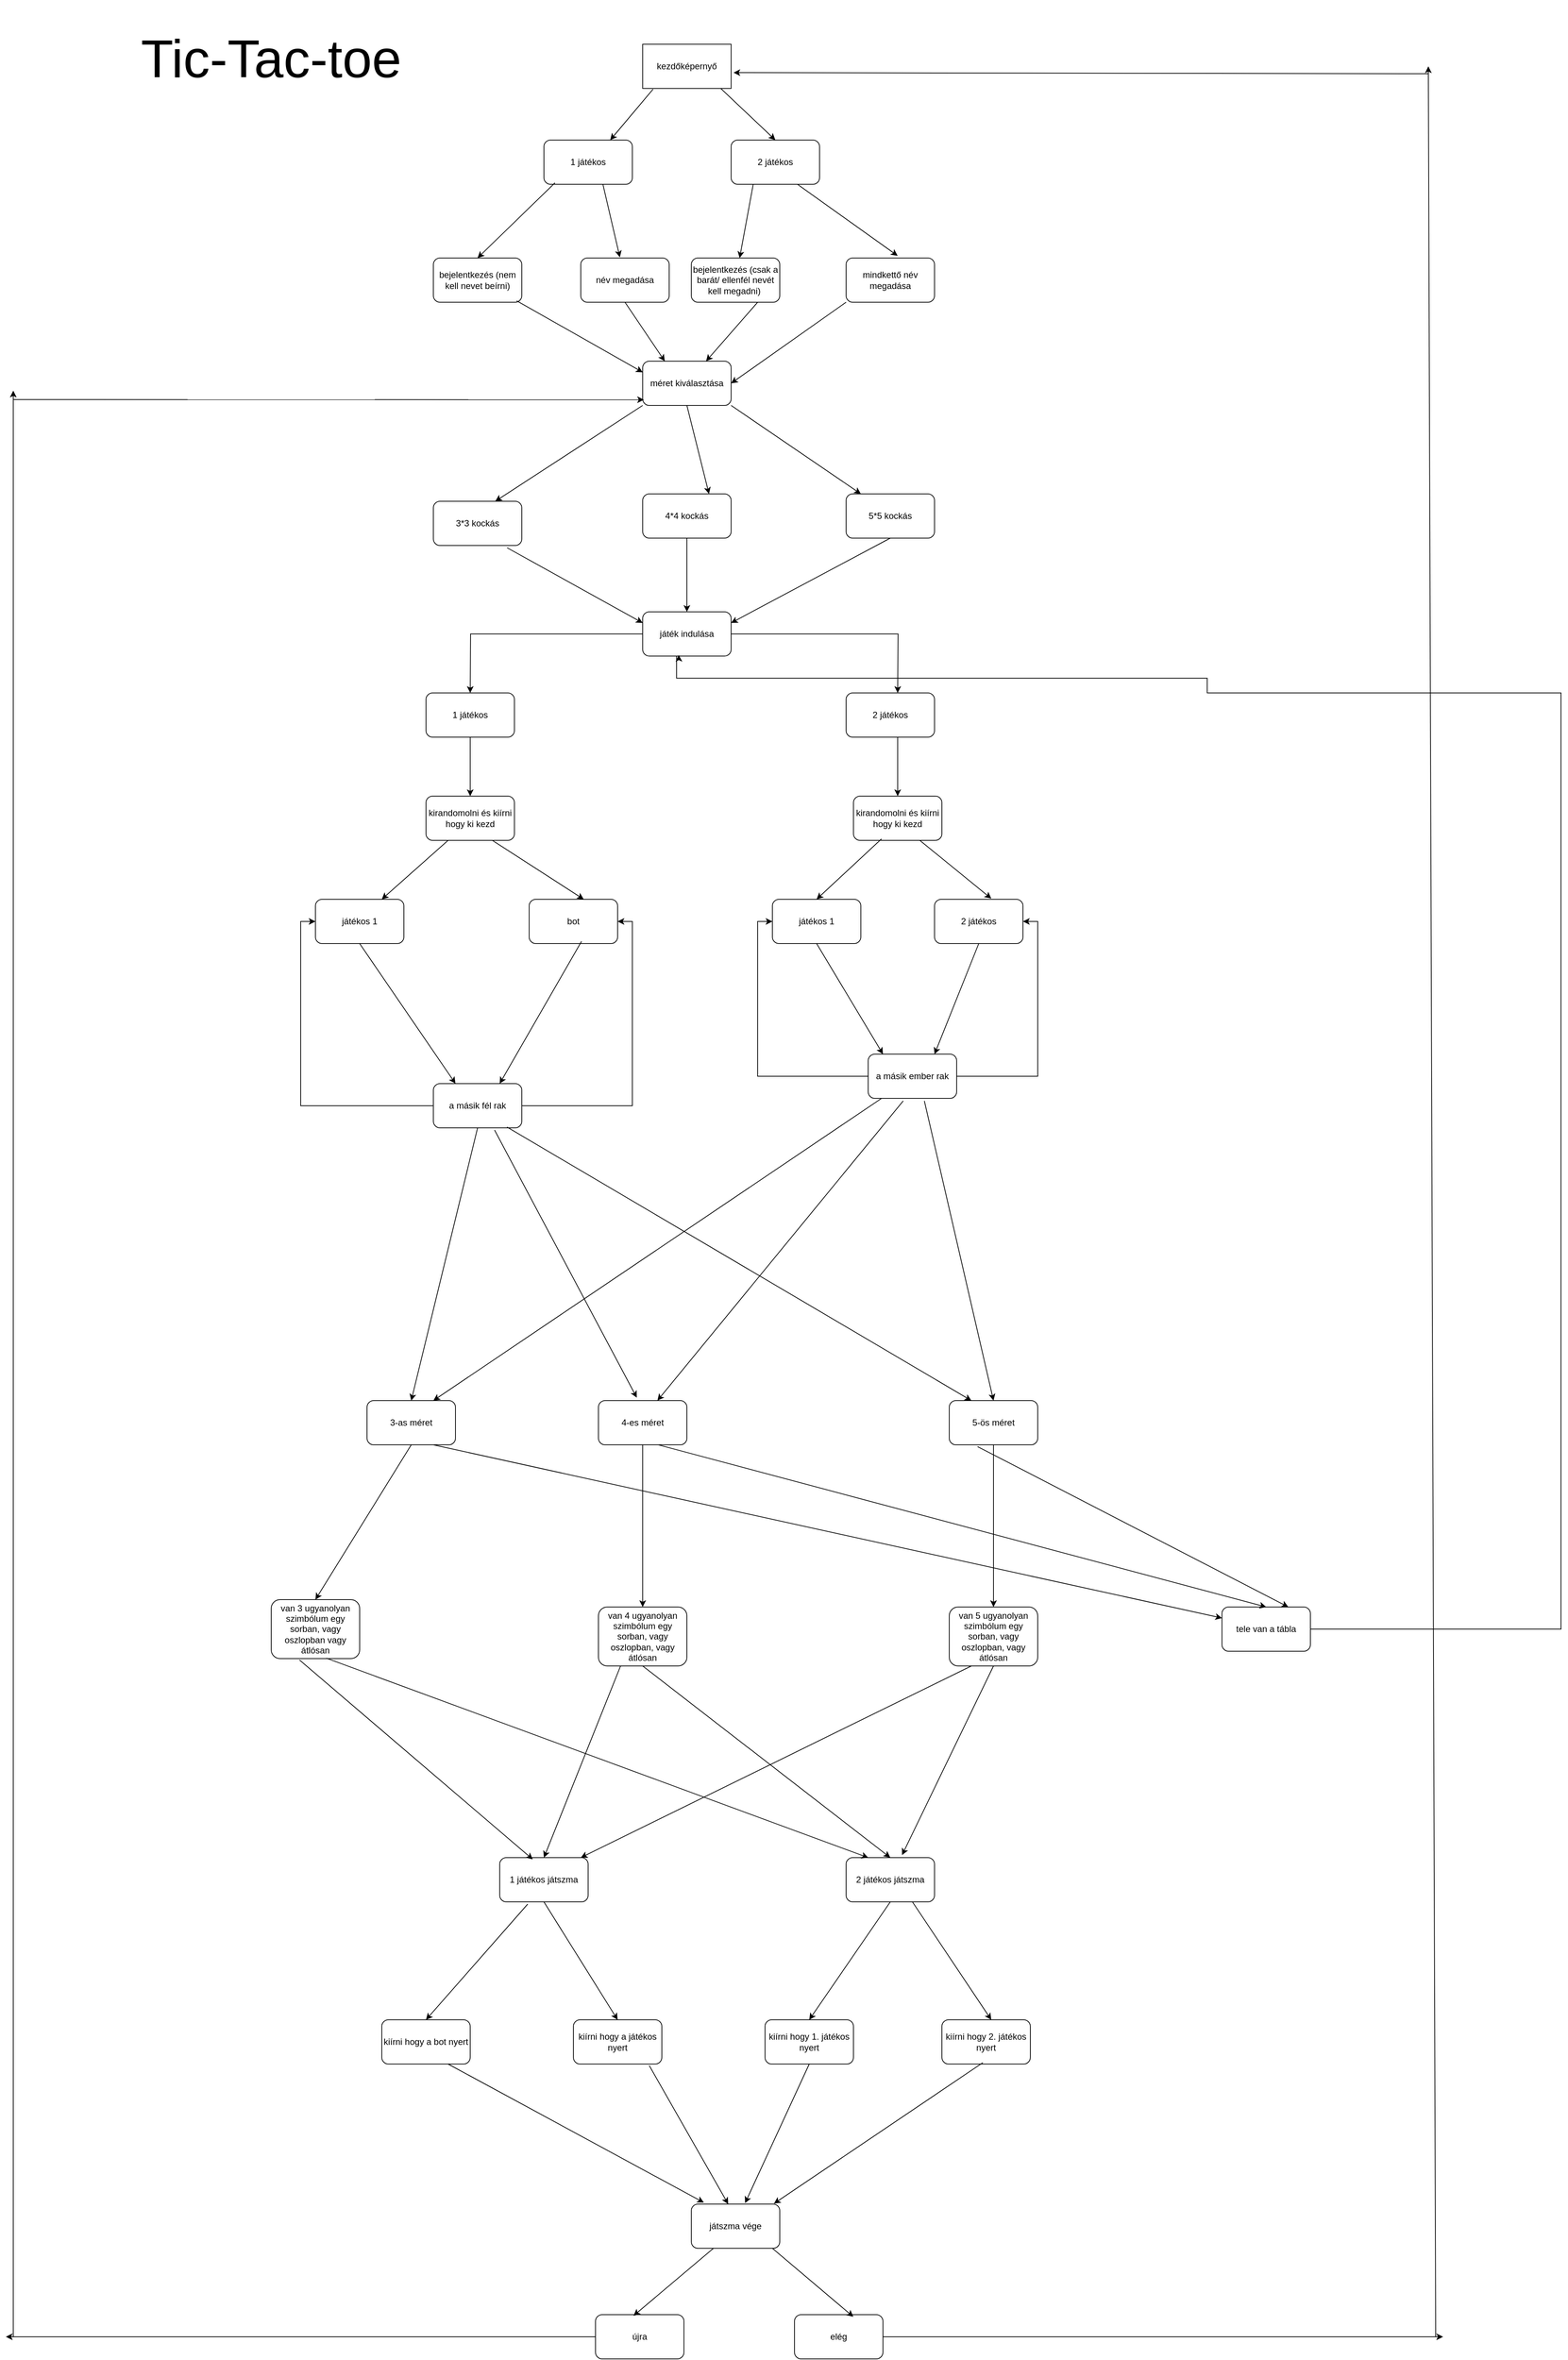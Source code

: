 <mxfile version="24.8.6">
  <diagram name="1 oldal" id="q9EltI9LQuVcuLqrENjw">
    <mxGraphModel dx="3023" dy="1181" grid="1" gridSize="10" guides="1" tooltips="1" connect="1" arrows="1" fold="1" page="1" pageScale="1" pageWidth="827" pageHeight="1169" math="0" shadow="0">
      <root>
        <mxCell id="0" />
        <mxCell id="1" parent="0" />
        <mxCell id="950wtDZRjI_2q_y0SgnF-1" value="kezdőképernyő" style="rounded=0;whiteSpace=wrap;html=1;" vertex="1" parent="1">
          <mxGeometry x="354" y="80" width="120" height="60" as="geometry" />
        </mxCell>
        <mxCell id="950wtDZRjI_2q_y0SgnF-2" value="" style="endArrow=classic;html=1;rounded=0;entryX=0.75;entryY=0;entryDx=0;entryDy=0;exitX=0.117;exitY=1.017;exitDx=0;exitDy=0;exitPerimeter=0;" edge="1" parent="1" source="950wtDZRjI_2q_y0SgnF-1" target="950wtDZRjI_2q_y0SgnF-4">
          <mxGeometry width="50" height="50" relative="1" as="geometry">
            <mxPoint x="354" y="160" as="sourcePoint" />
            <mxPoint x="310" y="210" as="targetPoint" />
          </mxGeometry>
        </mxCell>
        <mxCell id="950wtDZRjI_2q_y0SgnF-3" value="" style="endArrow=classic;html=1;rounded=0;entryX=0.5;entryY=0;entryDx=0;entryDy=0;exitX=0.883;exitY=1;exitDx=0;exitDy=0;exitPerimeter=0;" edge="1" parent="1" source="950wtDZRjI_2q_y0SgnF-1" target="950wtDZRjI_2q_y0SgnF-5">
          <mxGeometry width="50" height="50" relative="1" as="geometry">
            <mxPoint x="474" y="160" as="sourcePoint" />
            <mxPoint x="510" y="210" as="targetPoint" />
          </mxGeometry>
        </mxCell>
        <mxCell id="950wtDZRjI_2q_y0SgnF-4" value="1 játékos" style="rounded=1;whiteSpace=wrap;html=1;" vertex="1" parent="1">
          <mxGeometry x="220" y="210" width="120" height="60" as="geometry" />
        </mxCell>
        <mxCell id="950wtDZRjI_2q_y0SgnF-5" value="2 játékos" style="rounded=1;whiteSpace=wrap;html=1;" vertex="1" parent="1">
          <mxGeometry x="474" y="210" width="120" height="60" as="geometry" />
        </mxCell>
        <mxCell id="950wtDZRjI_2q_y0SgnF-6" value="" style="endArrow=classic;html=1;rounded=0;entryX=0.5;entryY=0;entryDx=0;entryDy=0;exitX=0.125;exitY=0.967;exitDx=0;exitDy=0;exitPerimeter=0;" edge="1" parent="1" source="950wtDZRjI_2q_y0SgnF-4" target="950wtDZRjI_2q_y0SgnF-10">
          <mxGeometry width="50" height="50" relative="1" as="geometry">
            <mxPoint x="230" y="270" as="sourcePoint" />
            <mxPoint x="190" y="340" as="targetPoint" />
          </mxGeometry>
        </mxCell>
        <mxCell id="950wtDZRjI_2q_y0SgnF-7" value="" style="endArrow=classic;html=1;rounded=0;entryX=0.442;entryY=-0.017;entryDx=0;entryDy=0;entryPerimeter=0;exitX=0.667;exitY=1;exitDx=0;exitDy=0;exitPerimeter=0;" edge="1" parent="1" source="950wtDZRjI_2q_y0SgnF-4" target="950wtDZRjI_2q_y0SgnF-11">
          <mxGeometry width="50" height="50" relative="1" as="geometry">
            <mxPoint x="310" y="270" as="sourcePoint" />
            <mxPoint x="330" y="330" as="targetPoint" />
          </mxGeometry>
        </mxCell>
        <mxCell id="950wtDZRjI_2q_y0SgnF-8" value="" style="endArrow=classic;html=1;rounded=0;exitX=0.25;exitY=1;exitDx=0;exitDy=0;" edge="1" parent="1" source="950wtDZRjI_2q_y0SgnF-5" target="950wtDZRjI_2q_y0SgnF-13">
          <mxGeometry width="50" height="50" relative="1" as="geometry">
            <mxPoint x="480" y="270" as="sourcePoint" />
            <mxPoint x="470" y="330" as="targetPoint" />
          </mxGeometry>
        </mxCell>
        <mxCell id="950wtDZRjI_2q_y0SgnF-9" value="" style="endArrow=classic;html=1;rounded=0;entryX=0.583;entryY=-0.05;entryDx=0;entryDy=0;entryPerimeter=0;exitX=0.75;exitY=1;exitDx=0;exitDy=0;" edge="1" parent="1" source="950wtDZRjI_2q_y0SgnF-5" target="950wtDZRjI_2q_y0SgnF-12">
          <mxGeometry width="50" height="50" relative="1" as="geometry">
            <mxPoint x="550" y="270" as="sourcePoint" />
            <mxPoint x="590" y="330" as="targetPoint" />
          </mxGeometry>
        </mxCell>
        <mxCell id="950wtDZRjI_2q_y0SgnF-10" value="bejelentkezés (nem kell nevet beírni)" style="rounded=1;whiteSpace=wrap;html=1;" vertex="1" parent="1">
          <mxGeometry x="70" y="370" width="120" height="60" as="geometry" />
        </mxCell>
        <mxCell id="950wtDZRjI_2q_y0SgnF-11" value="név megadása" style="rounded=1;whiteSpace=wrap;html=1;" vertex="1" parent="1">
          <mxGeometry x="270" y="370" width="120" height="60" as="geometry" />
        </mxCell>
        <mxCell id="950wtDZRjI_2q_y0SgnF-12" value="mindkettő név megadása" style="rounded=1;whiteSpace=wrap;html=1;" vertex="1" parent="1">
          <mxGeometry x="630" y="370" width="120" height="60" as="geometry" />
        </mxCell>
        <mxCell id="950wtDZRjI_2q_y0SgnF-13" value="bejelentkezés (csak a barát/ ellenfél nevét kell megadni)&amp;nbsp;" style="rounded=1;whiteSpace=wrap;html=1;" vertex="1" parent="1">
          <mxGeometry x="420" y="370" width="120" height="60" as="geometry" />
        </mxCell>
        <mxCell id="950wtDZRjI_2q_y0SgnF-14" value="3*3 kockás" style="rounded=1;whiteSpace=wrap;html=1;" vertex="1" parent="1">
          <mxGeometry x="70" y="700" width="120" height="60" as="geometry" />
        </mxCell>
        <mxCell id="950wtDZRjI_2q_y0SgnF-15" value="méret kiválasztása" style="rounded=1;whiteSpace=wrap;html=1;" vertex="1" parent="1">
          <mxGeometry x="354" y="510" width="120" height="60" as="geometry" />
        </mxCell>
        <mxCell id="950wtDZRjI_2q_y0SgnF-16" value="5*5 kockás" style="rounded=1;whiteSpace=wrap;html=1;" vertex="1" parent="1">
          <mxGeometry x="630" y="690" width="120" height="60" as="geometry" />
        </mxCell>
        <mxCell id="950wtDZRjI_2q_y0SgnF-17" value="4*4 kockás" style="rounded=1;whiteSpace=wrap;html=1;" vertex="1" parent="1">
          <mxGeometry x="354" y="690" width="120" height="60" as="geometry" />
        </mxCell>
        <mxCell id="950wtDZRjI_2q_y0SgnF-18" value="" style="endArrow=classic;html=1;rounded=0;entryX=0.25;entryY=0;entryDx=0;entryDy=0;exitX=0.5;exitY=1;exitDx=0;exitDy=0;" edge="1" parent="1" source="950wtDZRjI_2q_y0SgnF-11" target="950wtDZRjI_2q_y0SgnF-15">
          <mxGeometry width="50" height="50" relative="1" as="geometry">
            <mxPoint x="340" y="440" as="sourcePoint" />
            <mxPoint x="370" y="440" as="targetPoint" />
          </mxGeometry>
        </mxCell>
        <mxCell id="950wtDZRjI_2q_y0SgnF-19" value="" style="endArrow=classic;html=1;rounded=0;entryX=0;entryY=0.25;entryDx=0;entryDy=0;exitX=0.942;exitY=0.967;exitDx=0;exitDy=0;exitPerimeter=0;" edge="1" parent="1" source="950wtDZRjI_2q_y0SgnF-10" target="950wtDZRjI_2q_y0SgnF-15">
          <mxGeometry width="50" height="50" relative="1" as="geometry">
            <mxPoint x="130" y="480" as="sourcePoint" />
            <mxPoint x="130" y="500.711" as="targetPoint" />
          </mxGeometry>
        </mxCell>
        <mxCell id="950wtDZRjI_2q_y0SgnF-20" value="" style="endArrow=classic;html=1;rounded=0;exitX=0.75;exitY=1;exitDx=0;exitDy=0;entryX=0.717;entryY=0;entryDx=0;entryDy=0;entryPerimeter=0;" edge="1" parent="1" source="950wtDZRjI_2q_y0SgnF-13" target="950wtDZRjI_2q_y0SgnF-15">
          <mxGeometry width="50" height="50" relative="1" as="geometry">
            <mxPoint x="497" y="430" as="sourcePoint" />
            <mxPoint x="450" y="508" as="targetPoint" />
          </mxGeometry>
        </mxCell>
        <mxCell id="950wtDZRjI_2q_y0SgnF-21" value="" style="endArrow=classic;html=1;rounded=0;entryX=1;entryY=0.5;entryDx=0;entryDy=0;exitX=0;exitY=1;exitDx=0;exitDy=0;" edge="1" parent="1" source="950wtDZRjI_2q_y0SgnF-12" target="950wtDZRjI_2q_y0SgnF-15">
          <mxGeometry width="50" height="50" relative="1" as="geometry">
            <mxPoint x="500" y="560" as="sourcePoint" />
            <mxPoint x="550" y="510" as="targetPoint" />
          </mxGeometry>
        </mxCell>
        <mxCell id="950wtDZRjI_2q_y0SgnF-22" value="" style="endArrow=classic;html=1;rounded=0;entryX=0.7;entryY=0;entryDx=0;entryDy=0;exitX=0;exitY=1;exitDx=0;exitDy=0;entryPerimeter=0;" edge="1" parent="1" source="950wtDZRjI_2q_y0SgnF-15" target="950wtDZRjI_2q_y0SgnF-14">
          <mxGeometry width="50" height="50" relative="1" as="geometry">
            <mxPoint x="290" y="620" as="sourcePoint" />
            <mxPoint x="340" y="570" as="targetPoint" />
          </mxGeometry>
        </mxCell>
        <mxCell id="950wtDZRjI_2q_y0SgnF-23" value="" style="endArrow=classic;html=1;rounded=0;entryX=0.75;entryY=0;entryDx=0;entryDy=0;exitX=0.5;exitY=1;exitDx=0;exitDy=0;" edge="1" parent="1" source="950wtDZRjI_2q_y0SgnF-15" target="950wtDZRjI_2q_y0SgnF-17">
          <mxGeometry width="50" height="50" relative="1" as="geometry">
            <mxPoint x="390" y="730" as="sourcePoint" />
            <mxPoint x="440" y="680" as="targetPoint" />
          </mxGeometry>
        </mxCell>
        <mxCell id="950wtDZRjI_2q_y0SgnF-24" value="" style="endArrow=classic;html=1;rounded=0;entryX=0.167;entryY=0;entryDx=0;entryDy=0;entryPerimeter=0;exitX=1;exitY=1;exitDx=0;exitDy=0;" edge="1" parent="1" source="950wtDZRjI_2q_y0SgnF-15" target="950wtDZRjI_2q_y0SgnF-16">
          <mxGeometry width="50" height="50" relative="1" as="geometry">
            <mxPoint x="560" y="600" as="sourcePoint" />
            <mxPoint x="610" y="550" as="targetPoint" />
          </mxGeometry>
        </mxCell>
        <mxCell id="950wtDZRjI_2q_y0SgnF-31" style="edgeStyle=orthogonalEdgeStyle;rounded=0;orthogonalLoop=1;jettySize=auto;html=1;" edge="1" parent="1" source="950wtDZRjI_2q_y0SgnF-26">
          <mxGeometry relative="1" as="geometry">
            <mxPoint x="120" y="960" as="targetPoint" />
          </mxGeometry>
        </mxCell>
        <mxCell id="950wtDZRjI_2q_y0SgnF-32" style="edgeStyle=orthogonalEdgeStyle;rounded=0;orthogonalLoop=1;jettySize=auto;html=1;" edge="1" parent="1" source="950wtDZRjI_2q_y0SgnF-26">
          <mxGeometry relative="1" as="geometry">
            <mxPoint x="700" y="960" as="targetPoint" />
          </mxGeometry>
        </mxCell>
        <mxCell id="950wtDZRjI_2q_y0SgnF-26" value="játék indulása" style="rounded=1;whiteSpace=wrap;html=1;" vertex="1" parent="1">
          <mxGeometry x="354" y="850" width="120" height="60" as="geometry" />
        </mxCell>
        <mxCell id="950wtDZRjI_2q_y0SgnF-27" value="" style="endArrow=classic;html=1;rounded=0;exitX=0.833;exitY=1.05;exitDx=0;exitDy=0;exitPerimeter=0;entryX=0;entryY=0.25;entryDx=0;entryDy=0;" edge="1" parent="1" source="950wtDZRjI_2q_y0SgnF-14" target="950wtDZRjI_2q_y0SgnF-26">
          <mxGeometry width="50" height="50" relative="1" as="geometry">
            <mxPoint x="130" y="810" as="sourcePoint" />
            <mxPoint x="340" y="860" as="targetPoint" />
          </mxGeometry>
        </mxCell>
        <mxCell id="950wtDZRjI_2q_y0SgnF-28" value="" style="endArrow=classic;html=1;rounded=0;exitX=0.5;exitY=1;exitDx=0;exitDy=0;" edge="1" parent="1" source="950wtDZRjI_2q_y0SgnF-17" target="950wtDZRjI_2q_y0SgnF-26">
          <mxGeometry width="50" height="50" relative="1" as="geometry">
            <mxPoint x="410" y="800" as="sourcePoint" />
            <mxPoint x="460" y="750" as="targetPoint" />
          </mxGeometry>
        </mxCell>
        <mxCell id="950wtDZRjI_2q_y0SgnF-30" value="" style="endArrow=classic;html=1;rounded=0;entryX=1;entryY=0.25;entryDx=0;entryDy=0;exitX=0.5;exitY=1;exitDx=0;exitDy=0;" edge="1" parent="1" source="950wtDZRjI_2q_y0SgnF-16" target="950wtDZRjI_2q_y0SgnF-26">
          <mxGeometry width="50" height="50" relative="1" as="geometry">
            <mxPoint x="650" y="800" as="sourcePoint" />
            <mxPoint x="700" y="750" as="targetPoint" />
          </mxGeometry>
        </mxCell>
        <mxCell id="950wtDZRjI_2q_y0SgnF-33" value="1 játékos" style="rounded=1;whiteSpace=wrap;html=1;" vertex="1" parent="1">
          <mxGeometry x="60" y="960" width="120" height="60" as="geometry" />
        </mxCell>
        <mxCell id="950wtDZRjI_2q_y0SgnF-34" value="2 játékos" style="rounded=1;whiteSpace=wrap;html=1;" vertex="1" parent="1">
          <mxGeometry x="630" y="960" width="120" height="60" as="geometry" />
        </mxCell>
        <mxCell id="950wtDZRjI_2q_y0SgnF-35" value="" style="endArrow=classic;html=1;rounded=0;exitX=0.5;exitY=1;exitDx=0;exitDy=0;" edge="1" parent="1" source="950wtDZRjI_2q_y0SgnF-33">
          <mxGeometry width="50" height="50" relative="1" as="geometry">
            <mxPoint x="90" y="1090" as="sourcePoint" />
            <mxPoint x="120" y="1100" as="targetPoint" />
          </mxGeometry>
        </mxCell>
        <mxCell id="950wtDZRjI_2q_y0SgnF-36" value="" style="endArrow=classic;html=1;rounded=0;" edge="1" parent="1">
          <mxGeometry width="50" height="50" relative="1" as="geometry">
            <mxPoint x="700" y="1020" as="sourcePoint" />
            <mxPoint x="700" y="1100" as="targetPoint" />
          </mxGeometry>
        </mxCell>
        <mxCell id="950wtDZRjI_2q_y0SgnF-37" value="kirandomolni és kiírni hogy ki kezd" style="rounded=1;whiteSpace=wrap;html=1;" vertex="1" parent="1">
          <mxGeometry x="60" y="1100" width="120" height="60" as="geometry" />
        </mxCell>
        <mxCell id="950wtDZRjI_2q_y0SgnF-38" value="kirandomolni és kiírni hogy ki kezd" style="rounded=1;whiteSpace=wrap;html=1;" vertex="1" parent="1">
          <mxGeometry x="640" y="1100" width="120" height="60" as="geometry" />
        </mxCell>
        <mxCell id="950wtDZRjI_2q_y0SgnF-39" value="játékos 1" style="rounded=1;whiteSpace=wrap;html=1;" vertex="1" parent="1">
          <mxGeometry x="-90" y="1240" width="120" height="60" as="geometry" />
        </mxCell>
        <mxCell id="950wtDZRjI_2q_y0SgnF-40" value="bot" style="rounded=1;whiteSpace=wrap;html=1;" vertex="1" parent="1">
          <mxGeometry x="200" y="1240" width="120" height="60" as="geometry" />
        </mxCell>
        <mxCell id="950wtDZRjI_2q_y0SgnF-41" value="2 játékos" style="rounded=1;whiteSpace=wrap;html=1;" vertex="1" parent="1">
          <mxGeometry x="750" y="1240" width="120" height="60" as="geometry" />
        </mxCell>
        <mxCell id="950wtDZRjI_2q_y0SgnF-42" value="játékos 1" style="rounded=1;whiteSpace=wrap;html=1;" vertex="1" parent="1">
          <mxGeometry x="530" y="1240" width="120" height="60" as="geometry" />
        </mxCell>
        <mxCell id="950wtDZRjI_2q_y0SgnF-43" value="" style="endArrow=classic;html=1;rounded=0;entryX=0.75;entryY=0;entryDx=0;entryDy=0;exitX=0.25;exitY=1;exitDx=0;exitDy=0;" edge="1" parent="1" source="950wtDZRjI_2q_y0SgnF-37" target="950wtDZRjI_2q_y0SgnF-39">
          <mxGeometry width="50" height="50" relative="1" as="geometry">
            <mxPoint x="10" y="1220" as="sourcePoint" />
            <mxPoint x="60" y="1170" as="targetPoint" />
          </mxGeometry>
        </mxCell>
        <mxCell id="950wtDZRjI_2q_y0SgnF-44" value="" style="endArrow=classic;html=1;rounded=0;entryX=0.617;entryY=0;entryDx=0;entryDy=0;entryPerimeter=0;exitX=0.75;exitY=1;exitDx=0;exitDy=0;" edge="1" parent="1" source="950wtDZRjI_2q_y0SgnF-37" target="950wtDZRjI_2q_y0SgnF-40">
          <mxGeometry width="50" height="50" relative="1" as="geometry">
            <mxPoint x="160" y="1220" as="sourcePoint" />
            <mxPoint x="210" y="1170" as="targetPoint" />
          </mxGeometry>
        </mxCell>
        <mxCell id="950wtDZRjI_2q_y0SgnF-45" value="" style="endArrow=classic;html=1;rounded=0;entryX=0.5;entryY=0;entryDx=0;entryDy=0;exitX=0.317;exitY=0.967;exitDx=0;exitDy=0;exitPerimeter=0;" edge="1" parent="1" source="950wtDZRjI_2q_y0SgnF-38" target="950wtDZRjI_2q_y0SgnF-42">
          <mxGeometry width="50" height="50" relative="1" as="geometry">
            <mxPoint x="790" y="1180" as="sourcePoint" />
            <mxPoint x="650" y="1170" as="targetPoint" />
          </mxGeometry>
        </mxCell>
        <mxCell id="950wtDZRjI_2q_y0SgnF-46" value="" style="endArrow=classic;html=1;rounded=0;entryX=0.642;entryY=-0.017;entryDx=0;entryDy=0;entryPerimeter=0;exitX=0.75;exitY=1;exitDx=0;exitDy=0;" edge="1" parent="1" source="950wtDZRjI_2q_y0SgnF-38" target="950wtDZRjI_2q_y0SgnF-41">
          <mxGeometry width="50" height="50" relative="1" as="geometry">
            <mxPoint x="760" y="1230" as="sourcePoint" />
            <mxPoint x="810" y="1180" as="targetPoint" />
          </mxGeometry>
        </mxCell>
        <mxCell id="950wtDZRjI_2q_y0SgnF-47" value="" style="endArrow=classic;html=1;rounded=0;exitX=0.5;exitY=1;exitDx=0;exitDy=0;entryX=0.25;entryY=0;entryDx=0;entryDy=0;" edge="1" parent="1" source="950wtDZRjI_2q_y0SgnF-39" target="950wtDZRjI_2q_y0SgnF-52">
          <mxGeometry width="50" height="50" relative="1" as="geometry">
            <mxPoint x="-20" y="1390" as="sourcePoint" />
            <mxPoint x="90" y="1440" as="targetPoint" />
          </mxGeometry>
        </mxCell>
        <mxCell id="950wtDZRjI_2q_y0SgnF-48" value="" style="endArrow=classic;html=1;rounded=0;exitX=0.592;exitY=0.95;exitDx=0;exitDy=0;exitPerimeter=0;entryX=0.75;entryY=0;entryDx=0;entryDy=0;" edge="1" parent="1" source="950wtDZRjI_2q_y0SgnF-40" target="950wtDZRjI_2q_y0SgnF-52">
          <mxGeometry width="50" height="50" relative="1" as="geometry">
            <mxPoint x="250" y="1400" as="sourcePoint" />
            <mxPoint x="180" y="1440" as="targetPoint" />
          </mxGeometry>
        </mxCell>
        <mxCell id="950wtDZRjI_2q_y0SgnF-49" value="" style="endArrow=classic;html=1;rounded=0;exitX=0.5;exitY=1;exitDx=0;exitDy=0;" edge="1" parent="1" source="950wtDZRjI_2q_y0SgnF-42">
          <mxGeometry width="50" height="50" relative="1" as="geometry">
            <mxPoint x="580" y="1410" as="sourcePoint" />
            <mxPoint x="680" y="1450" as="targetPoint" />
          </mxGeometry>
        </mxCell>
        <mxCell id="950wtDZRjI_2q_y0SgnF-50" value="" style="endArrow=classic;html=1;rounded=0;exitX=0.5;exitY=1;exitDx=0;exitDy=0;" edge="1" parent="1" source="950wtDZRjI_2q_y0SgnF-41">
          <mxGeometry width="50" height="50" relative="1" as="geometry">
            <mxPoint x="810" y="1400" as="sourcePoint" />
            <mxPoint x="750" y="1450" as="targetPoint" />
          </mxGeometry>
        </mxCell>
        <mxCell id="950wtDZRjI_2q_y0SgnF-58" style="edgeStyle=orthogonalEdgeStyle;rounded=0;orthogonalLoop=1;jettySize=auto;html=1;entryX=0;entryY=0.5;entryDx=0;entryDy=0;" edge="1" parent="1" source="950wtDZRjI_2q_y0SgnF-52" target="950wtDZRjI_2q_y0SgnF-39">
          <mxGeometry relative="1" as="geometry" />
        </mxCell>
        <mxCell id="950wtDZRjI_2q_y0SgnF-59" style="edgeStyle=orthogonalEdgeStyle;rounded=0;orthogonalLoop=1;jettySize=auto;html=1;entryX=1;entryY=0.5;entryDx=0;entryDy=0;" edge="1" parent="1" source="950wtDZRjI_2q_y0SgnF-52" target="950wtDZRjI_2q_y0SgnF-40">
          <mxGeometry relative="1" as="geometry" />
        </mxCell>
        <mxCell id="950wtDZRjI_2q_y0SgnF-52" value="a másik fél rak" style="rounded=1;whiteSpace=wrap;html=1;" vertex="1" parent="1">
          <mxGeometry x="70" y="1490" width="120" height="60" as="geometry" />
        </mxCell>
        <mxCell id="950wtDZRjI_2q_y0SgnF-54" style="edgeStyle=orthogonalEdgeStyle;rounded=0;orthogonalLoop=1;jettySize=auto;html=1;entryX=0;entryY=0.5;entryDx=0;entryDy=0;" edge="1" parent="1" source="950wtDZRjI_2q_y0SgnF-53" target="950wtDZRjI_2q_y0SgnF-42">
          <mxGeometry relative="1" as="geometry" />
        </mxCell>
        <mxCell id="950wtDZRjI_2q_y0SgnF-56" style="edgeStyle=orthogonalEdgeStyle;rounded=0;orthogonalLoop=1;jettySize=auto;html=1;exitX=1;exitY=0.5;exitDx=0;exitDy=0;entryX=1;entryY=0.5;entryDx=0;entryDy=0;" edge="1" parent="1" source="950wtDZRjI_2q_y0SgnF-53" target="950wtDZRjI_2q_y0SgnF-41">
          <mxGeometry relative="1" as="geometry" />
        </mxCell>
        <mxCell id="950wtDZRjI_2q_y0SgnF-53" value="a másik ember rak" style="rounded=1;whiteSpace=wrap;html=1;" vertex="1" parent="1">
          <mxGeometry x="660" y="1450" width="120" height="60" as="geometry" />
        </mxCell>
        <mxCell id="950wtDZRjI_2q_y0SgnF-118" style="edgeStyle=orthogonalEdgeStyle;rounded=0;orthogonalLoop=1;jettySize=auto;html=1;entryX=0.408;entryY=0.975;entryDx=0;entryDy=0;entryPerimeter=0;" edge="1" parent="1" source="950wtDZRjI_2q_y0SgnF-60" target="950wtDZRjI_2q_y0SgnF-26">
          <mxGeometry relative="1" as="geometry">
            <mxPoint x="400" y="910" as="targetPoint" />
            <Array as="points">
              <mxPoint x="1600" y="2230" />
              <mxPoint x="1600" y="960" />
              <mxPoint x="1120" y="960" />
              <mxPoint x="1120" y="940" />
              <mxPoint x="400" y="940" />
              <mxPoint x="400" y="910" />
              <mxPoint x="403" y="910" />
            </Array>
          </mxGeometry>
        </mxCell>
        <mxCell id="950wtDZRjI_2q_y0SgnF-60" value="tele van a tábla" style="rounded=1;whiteSpace=wrap;html=1;" vertex="1" parent="1">
          <mxGeometry x="1140" y="2200" width="120" height="60" as="geometry" />
        </mxCell>
        <mxCell id="950wtDZRjI_2q_y0SgnF-61" value="3-as méret" style="rounded=1;whiteSpace=wrap;html=1;" vertex="1" parent="1">
          <mxGeometry x="-20" y="1920" width="120" height="60" as="geometry" />
        </mxCell>
        <mxCell id="950wtDZRjI_2q_y0SgnF-62" value="4-es méret" style="rounded=1;whiteSpace=wrap;html=1;" vertex="1" parent="1">
          <mxGeometry x="294" y="1920" width="120" height="60" as="geometry" />
        </mxCell>
        <mxCell id="950wtDZRjI_2q_y0SgnF-63" value="5-ös méret" style="rounded=1;whiteSpace=wrap;html=1;" vertex="1" parent="1">
          <mxGeometry x="770" y="1920" width="120" height="60" as="geometry" />
        </mxCell>
        <mxCell id="950wtDZRjI_2q_y0SgnF-64" value="&lt;font style=&quot;font-size: 72px;&quot;&gt;Tic-Tac-toe&lt;/font&gt;" style="text;html=1;align=center;verticalAlign=middle;whiteSpace=wrap;rounded=0;" vertex="1" parent="1">
          <mxGeometry x="-370" y="20" width="440" height="160" as="geometry" />
        </mxCell>
        <mxCell id="950wtDZRjI_2q_y0SgnF-72" value="" style="endArrow=classic;html=1;rounded=0;entryX=0.5;entryY=0;entryDx=0;entryDy=0;exitX=0.678;exitY=1.001;exitDx=0;exitDy=0;exitPerimeter=0;" edge="1" parent="1" source="950wtDZRjI_2q_y0SgnF-62" target="950wtDZRjI_2q_y0SgnF-60">
          <mxGeometry width="50" height="50" relative="1" as="geometry">
            <mxPoint x="-150" y="1940" as="sourcePoint" />
            <mxPoint x="90" y="1600" as="targetPoint" />
          </mxGeometry>
        </mxCell>
        <mxCell id="950wtDZRjI_2q_y0SgnF-73" value="" style="endArrow=classic;html=1;rounded=0;entryX=0.5;entryY=0;entryDx=0;entryDy=0;exitX=0.5;exitY=1;exitDx=0;exitDy=0;" edge="1" parent="1" source="950wtDZRjI_2q_y0SgnF-52" target="950wtDZRjI_2q_y0SgnF-61">
          <mxGeometry width="50" height="50" relative="1" as="geometry">
            <mxPoint x="140" y="1840" as="sourcePoint" />
            <mxPoint x="190" y="1790" as="targetPoint" />
          </mxGeometry>
        </mxCell>
        <mxCell id="950wtDZRjI_2q_y0SgnF-74" value="" style="endArrow=classic;html=1;rounded=0;entryX=0.667;entryY=0;entryDx=0;entryDy=0;entryPerimeter=0;exitX=0.396;exitY=1.058;exitDx=0;exitDy=0;exitPerimeter=0;" edge="1" parent="1" source="950wtDZRjI_2q_y0SgnF-53" target="950wtDZRjI_2q_y0SgnF-62">
          <mxGeometry width="50" height="50" relative="1" as="geometry">
            <mxPoint x="710" y="1660" as="sourcePoint" />
            <mxPoint x="760" y="1610" as="targetPoint" />
          </mxGeometry>
        </mxCell>
        <mxCell id="950wtDZRjI_2q_y0SgnF-75" value="" style="endArrow=classic;html=1;rounded=0;entryX=0.5;entryY=0;entryDx=0;entryDy=0;exitX=0.635;exitY=1.058;exitDx=0;exitDy=0;exitPerimeter=0;" edge="1" parent="1" source="950wtDZRjI_2q_y0SgnF-53" target="950wtDZRjI_2q_y0SgnF-63">
          <mxGeometry width="50" height="50" relative="1" as="geometry">
            <mxPoint x="820" y="1680" as="sourcePoint" />
            <mxPoint x="870" y="1630" as="targetPoint" />
          </mxGeometry>
        </mxCell>
        <mxCell id="950wtDZRjI_2q_y0SgnF-79" value="" style="endArrow=classic;html=1;rounded=0;entryX=0.25;entryY=0;entryDx=0;entryDy=0;exitX=0.833;exitY=0.983;exitDx=0;exitDy=0;exitPerimeter=0;" edge="1" parent="1" source="950wtDZRjI_2q_y0SgnF-52" target="950wtDZRjI_2q_y0SgnF-63">
          <mxGeometry width="50" height="50" relative="1" as="geometry">
            <mxPoint x="190" y="1670" as="sourcePoint" />
            <mxPoint x="240" y="1620" as="targetPoint" />
          </mxGeometry>
        </mxCell>
        <mxCell id="950wtDZRjI_2q_y0SgnF-80" value="" style="endArrow=classic;html=1;rounded=0;exitX=0.692;exitY=1.05;exitDx=0;exitDy=0;exitPerimeter=0;" edge="1" parent="1" source="950wtDZRjI_2q_y0SgnF-52">
          <mxGeometry width="50" height="50" relative="1" as="geometry">
            <mxPoint x="200" y="1590" as="sourcePoint" />
            <mxPoint x="346" y="1916" as="targetPoint" />
          </mxGeometry>
        </mxCell>
        <mxCell id="950wtDZRjI_2q_y0SgnF-83" value="" style="endArrow=classic;html=1;rounded=0;entryX=0.75;entryY=0;entryDx=0;entryDy=0;exitX=0.148;exitY=1.004;exitDx=0;exitDy=0;exitPerimeter=0;" edge="1" parent="1" source="950wtDZRjI_2q_y0SgnF-53" target="950wtDZRjI_2q_y0SgnF-61">
          <mxGeometry width="50" height="50" relative="1" as="geometry">
            <mxPoint x="480" y="1590" as="sourcePoint" />
            <mxPoint x="530" y="1540" as="targetPoint" />
          </mxGeometry>
        </mxCell>
        <mxCell id="950wtDZRjI_2q_y0SgnF-85" value="" style="endArrow=classic;html=1;rounded=0;entryX=0;entryY=0.25;entryDx=0;entryDy=0;exitX=0.75;exitY=1;exitDx=0;exitDy=0;" edge="1" parent="1" source="950wtDZRjI_2q_y0SgnF-61" target="950wtDZRjI_2q_y0SgnF-60">
          <mxGeometry width="50" height="50" relative="1" as="geometry">
            <mxPoint x="160" y="2100" as="sourcePoint" />
            <mxPoint x="210" y="2050" as="targetPoint" />
          </mxGeometry>
        </mxCell>
        <mxCell id="950wtDZRjI_2q_y0SgnF-86" value="" style="endArrow=classic;html=1;rounded=0;entryX=0.75;entryY=0;entryDx=0;entryDy=0;exitX=0.32;exitY=1.04;exitDx=0;exitDy=0;exitPerimeter=0;" edge="1" parent="1" source="950wtDZRjI_2q_y0SgnF-63" target="950wtDZRjI_2q_y0SgnF-60">
          <mxGeometry width="50" height="50" relative="1" as="geometry">
            <mxPoint x="670" y="2150" as="sourcePoint" />
            <mxPoint x="720" y="2100" as="targetPoint" />
          </mxGeometry>
        </mxCell>
        <mxCell id="950wtDZRjI_2q_y0SgnF-87" value="van 3 ugyanolyan szimbólum egy sorban, vagy oszlopban vagy átlósan" style="rounded=1;whiteSpace=wrap;html=1;" vertex="1" parent="1">
          <mxGeometry x="-150" y="2190" width="120" height="80" as="geometry" />
        </mxCell>
        <mxCell id="950wtDZRjI_2q_y0SgnF-88" value="van 4 ugyanolyan szimbólum egy sorban, vagy oszlopban, vagy átlósan" style="rounded=1;whiteSpace=wrap;html=1;" vertex="1" parent="1">
          <mxGeometry x="294" y="2200" width="120" height="80" as="geometry" />
        </mxCell>
        <mxCell id="950wtDZRjI_2q_y0SgnF-89" value="van 5 ugyanolyan szimbólum egy sorban, vagy oszlopban, vagy átlósan" style="rounded=1;whiteSpace=wrap;html=1;" vertex="1" parent="1">
          <mxGeometry x="770" y="2200" width="120" height="80" as="geometry" />
        </mxCell>
        <mxCell id="950wtDZRjI_2q_y0SgnF-90" value="" style="endArrow=classic;html=1;rounded=0;entryX=0.5;entryY=0;entryDx=0;entryDy=0;exitX=0.5;exitY=1;exitDx=0;exitDy=0;" edge="1" parent="1" source="950wtDZRjI_2q_y0SgnF-61" target="950wtDZRjI_2q_y0SgnF-87">
          <mxGeometry width="50" height="50" relative="1" as="geometry">
            <mxPoint y="2050" as="sourcePoint" />
            <mxPoint x="50" y="2000" as="targetPoint" />
          </mxGeometry>
        </mxCell>
        <mxCell id="950wtDZRjI_2q_y0SgnF-91" value="" style="endArrow=classic;html=1;rounded=0;entryX=0.5;entryY=0;entryDx=0;entryDy=0;exitX=0.5;exitY=1;exitDx=0;exitDy=0;" edge="1" parent="1" source="950wtDZRjI_2q_y0SgnF-62" target="950wtDZRjI_2q_y0SgnF-88">
          <mxGeometry width="50" height="50" relative="1" as="geometry">
            <mxPoint x="390" y="2040" as="sourcePoint" />
            <mxPoint x="440" y="1990" as="targetPoint" />
          </mxGeometry>
        </mxCell>
        <mxCell id="950wtDZRjI_2q_y0SgnF-92" value="" style="endArrow=classic;html=1;rounded=0;entryX=0.5;entryY=0;entryDx=0;entryDy=0;exitX=0.5;exitY=1;exitDx=0;exitDy=0;" edge="1" parent="1" source="950wtDZRjI_2q_y0SgnF-63" target="950wtDZRjI_2q_y0SgnF-89">
          <mxGeometry width="50" height="50" relative="1" as="geometry">
            <mxPoint x="390" y="2040" as="sourcePoint" />
            <mxPoint x="440" y="1990" as="targetPoint" />
          </mxGeometry>
        </mxCell>
        <mxCell id="950wtDZRjI_2q_y0SgnF-97" value="1 játékos játszma" style="rounded=1;whiteSpace=wrap;html=1;" vertex="1" parent="1">
          <mxGeometry x="160" y="2540" width="120" height="60" as="geometry" />
        </mxCell>
        <mxCell id="950wtDZRjI_2q_y0SgnF-101" value="2 játékos játszma" style="rounded=1;whiteSpace=wrap;html=1;" vertex="1" parent="1">
          <mxGeometry x="630" y="2540" width="120" height="60" as="geometry" />
        </mxCell>
        <mxCell id="950wtDZRjI_2q_y0SgnF-104" value="" style="endArrow=classic;html=1;rounded=0;exitX=0.25;exitY=1;exitDx=0;exitDy=0;entryX=0.5;entryY=0;entryDx=0;entryDy=0;" edge="1" parent="1" source="950wtDZRjI_2q_y0SgnF-88" target="950wtDZRjI_2q_y0SgnF-97">
          <mxGeometry width="50" height="50" relative="1" as="geometry">
            <mxPoint x="-40" y="2410" as="sourcePoint" />
            <mxPoint x="230" y="2540" as="targetPoint" />
          </mxGeometry>
        </mxCell>
        <mxCell id="950wtDZRjI_2q_y0SgnF-105" value="" style="endArrow=classic;html=1;rounded=0;entryX=0.917;entryY=0;entryDx=0;entryDy=0;entryPerimeter=0;exitX=0.25;exitY=1;exitDx=0;exitDy=0;" edge="1" parent="1" source="950wtDZRjI_2q_y0SgnF-89" target="950wtDZRjI_2q_y0SgnF-97">
          <mxGeometry width="50" height="50" relative="1" as="geometry">
            <mxPoint x="330" y="2400" as="sourcePoint" />
            <mxPoint x="380" y="2350" as="targetPoint" />
          </mxGeometry>
        </mxCell>
        <mxCell id="950wtDZRjI_2q_y0SgnF-106" value="" style="endArrow=classic;html=1;rounded=0;entryX=0.633;entryY=-0.058;entryDx=0;entryDy=0;entryPerimeter=0;exitX=0.5;exitY=1;exitDx=0;exitDy=0;" edge="1" parent="1" source="950wtDZRjI_2q_y0SgnF-89" target="950wtDZRjI_2q_y0SgnF-101">
          <mxGeometry width="50" height="50" relative="1" as="geometry">
            <mxPoint x="770" y="2390" as="sourcePoint" />
            <mxPoint x="820" y="2340" as="targetPoint" />
          </mxGeometry>
        </mxCell>
        <mxCell id="950wtDZRjI_2q_y0SgnF-107" value="" style="endArrow=classic;html=1;rounded=0;entryX=0.374;entryY=0.04;entryDx=0;entryDy=0;entryPerimeter=0;exitX=0.32;exitY=1.023;exitDx=0;exitDy=0;exitPerimeter=0;" edge="1" parent="1" source="950wtDZRjI_2q_y0SgnF-87" target="950wtDZRjI_2q_y0SgnF-97">
          <mxGeometry width="50" height="50" relative="1" as="geometry">
            <mxPoint x="30" y="2430" as="sourcePoint" />
            <mxPoint x="80" y="2380" as="targetPoint" />
          </mxGeometry>
        </mxCell>
        <mxCell id="950wtDZRjI_2q_y0SgnF-108" value="" style="endArrow=classic;html=1;rounded=0;entryX=0.25;entryY=0;entryDx=0;entryDy=0;exitX=0.624;exitY=0.993;exitDx=0;exitDy=0;exitPerimeter=0;" edge="1" parent="1" source="950wtDZRjI_2q_y0SgnF-87" target="950wtDZRjI_2q_y0SgnF-101">
          <mxGeometry width="50" height="50" relative="1" as="geometry">
            <mxPoint x="-20" y="2300" as="sourcePoint" />
            <mxPoint x="30" y="2250" as="targetPoint" />
          </mxGeometry>
        </mxCell>
        <mxCell id="950wtDZRjI_2q_y0SgnF-109" value="" style="endArrow=classic;html=1;rounded=0;entryX=0.5;entryY=0;entryDx=0;entryDy=0;exitX=0.5;exitY=1;exitDx=0;exitDy=0;" edge="1" parent="1" source="950wtDZRjI_2q_y0SgnF-88" target="950wtDZRjI_2q_y0SgnF-101">
          <mxGeometry width="50" height="50" relative="1" as="geometry">
            <mxPoint x="650" y="2410" as="sourcePoint" />
            <mxPoint x="700" y="2360" as="targetPoint" />
          </mxGeometry>
        </mxCell>
        <mxCell id="950wtDZRjI_2q_y0SgnF-110" value="kiírni hogy a bot nyert" style="rounded=1;whiteSpace=wrap;html=1;" vertex="1" parent="1">
          <mxGeometry y="2760" width="120" height="60" as="geometry" />
        </mxCell>
        <mxCell id="950wtDZRjI_2q_y0SgnF-111" value="kiírni hogy 2. játékos nyert" style="rounded=1;whiteSpace=wrap;html=1;" vertex="1" parent="1">
          <mxGeometry x="760" y="2760" width="120" height="60" as="geometry" />
        </mxCell>
        <mxCell id="950wtDZRjI_2q_y0SgnF-112" value="kiírni hogy a játékos nyert" style="rounded=1;whiteSpace=wrap;html=1;" vertex="1" parent="1">
          <mxGeometry x="260" y="2760" width="120" height="60" as="geometry" />
        </mxCell>
        <mxCell id="950wtDZRjI_2q_y0SgnF-113" value="kiírni hogy 1. játékos nyert" style="rounded=1;whiteSpace=wrap;html=1;" vertex="1" parent="1">
          <mxGeometry x="520" y="2760" width="120" height="60" as="geometry" />
        </mxCell>
        <mxCell id="950wtDZRjI_2q_y0SgnF-114" value="" style="endArrow=classic;html=1;rounded=0;entryX=0.5;entryY=0;entryDx=0;entryDy=0;exitX=0.317;exitY=1.05;exitDx=0;exitDy=0;exitPerimeter=0;" edge="1" parent="1" source="950wtDZRjI_2q_y0SgnF-97" target="950wtDZRjI_2q_y0SgnF-110">
          <mxGeometry width="50" height="50" relative="1" as="geometry">
            <mxPoint x="30" y="2700" as="sourcePoint" />
            <mxPoint x="80" y="2650" as="targetPoint" />
          </mxGeometry>
        </mxCell>
        <mxCell id="950wtDZRjI_2q_y0SgnF-115" value="" style="endArrow=classic;html=1;rounded=0;entryX=0.5;entryY=0;entryDx=0;entryDy=0;exitX=0.5;exitY=1;exitDx=0;exitDy=0;" edge="1" parent="1" source="950wtDZRjI_2q_y0SgnF-97" target="950wtDZRjI_2q_y0SgnF-112">
          <mxGeometry width="50" height="50" relative="1" as="geometry">
            <mxPoint x="270" y="2710" as="sourcePoint" />
            <mxPoint x="320" y="2660" as="targetPoint" />
          </mxGeometry>
        </mxCell>
        <mxCell id="950wtDZRjI_2q_y0SgnF-116" value="" style="endArrow=classic;html=1;rounded=0;entryX=0.5;entryY=0;entryDx=0;entryDy=0;exitX=0.5;exitY=1;exitDx=0;exitDy=0;" edge="1" parent="1" source="950wtDZRjI_2q_y0SgnF-101" target="950wtDZRjI_2q_y0SgnF-113">
          <mxGeometry width="50" height="50" relative="1" as="geometry">
            <mxPoint x="580" y="2690" as="sourcePoint" />
            <mxPoint x="630" y="2640" as="targetPoint" />
          </mxGeometry>
        </mxCell>
        <mxCell id="950wtDZRjI_2q_y0SgnF-117" value="" style="endArrow=classic;html=1;rounded=0;exitX=0.75;exitY=1;exitDx=0;exitDy=0;entryX=0.558;entryY=0;entryDx=0;entryDy=0;entryPerimeter=0;" edge="1" parent="1" source="950wtDZRjI_2q_y0SgnF-101" target="950wtDZRjI_2q_y0SgnF-111">
          <mxGeometry width="50" height="50" relative="1" as="geometry">
            <mxPoint x="777" y="2670" as="sourcePoint" />
            <mxPoint x="827" y="2620" as="targetPoint" />
          </mxGeometry>
        </mxCell>
        <mxCell id="950wtDZRjI_2q_y0SgnF-119" value="játszma vége" style="rounded=1;whiteSpace=wrap;html=1;" vertex="1" parent="1">
          <mxGeometry x="420" y="3010" width="120" height="60" as="geometry" />
        </mxCell>
        <mxCell id="950wtDZRjI_2q_y0SgnF-121" value="" style="endArrow=classic;html=1;rounded=0;entryX=0.142;entryY=-0.033;entryDx=0;entryDy=0;entryPerimeter=0;exitX=0.75;exitY=1;exitDx=0;exitDy=0;" edge="1" parent="1" source="950wtDZRjI_2q_y0SgnF-110" target="950wtDZRjI_2q_y0SgnF-119">
          <mxGeometry width="50" height="50" relative="1" as="geometry">
            <mxPoint x="120" y="2940" as="sourcePoint" />
            <mxPoint x="170" y="2890" as="targetPoint" />
          </mxGeometry>
        </mxCell>
        <mxCell id="950wtDZRjI_2q_y0SgnF-122" value="" style="endArrow=classic;html=1;rounded=0;entryX=0.417;entryY=0;entryDx=0;entryDy=0;entryPerimeter=0;exitX=0.858;exitY=1.036;exitDx=0;exitDy=0;exitPerimeter=0;" edge="1" parent="1" source="950wtDZRjI_2q_y0SgnF-112" target="950wtDZRjI_2q_y0SgnF-119">
          <mxGeometry width="50" height="50" relative="1" as="geometry">
            <mxPoint x="360" y="3000" as="sourcePoint" />
            <mxPoint x="410" y="2960" as="targetPoint" />
          </mxGeometry>
        </mxCell>
        <mxCell id="950wtDZRjI_2q_y0SgnF-123" value="" style="endArrow=classic;html=1;rounded=0;entryX=0.608;entryY=-0.022;entryDx=0;entryDy=0;entryPerimeter=0;exitX=0.5;exitY=1;exitDx=0;exitDy=0;" edge="1" parent="1" source="950wtDZRjI_2q_y0SgnF-113" target="950wtDZRjI_2q_y0SgnF-119">
          <mxGeometry width="50" height="50" relative="1" as="geometry">
            <mxPoint x="540" y="2940" as="sourcePoint" />
            <mxPoint x="590" y="2890" as="targetPoint" />
          </mxGeometry>
        </mxCell>
        <mxCell id="950wtDZRjI_2q_y0SgnF-124" value="" style="endArrow=classic;html=1;rounded=0;exitX=0.463;exitY=0.969;exitDx=0;exitDy=0;exitPerimeter=0;entryX=0.934;entryY=-0.011;entryDx=0;entryDy=0;entryPerimeter=0;" edge="1" parent="1" source="950wtDZRjI_2q_y0SgnF-111" target="950wtDZRjI_2q_y0SgnF-119">
          <mxGeometry width="50" height="50" relative="1" as="geometry">
            <mxPoint x="630" y="2960" as="sourcePoint" />
            <mxPoint x="680" y="2910" as="targetPoint" />
          </mxGeometry>
        </mxCell>
        <mxCell id="950wtDZRjI_2q_y0SgnF-125" value="elég" style="rounded=1;whiteSpace=wrap;html=1;" vertex="1" parent="1">
          <mxGeometry x="560" y="3160" width="120" height="60" as="geometry" />
        </mxCell>
        <mxCell id="950wtDZRjI_2q_y0SgnF-126" value="újra" style="rounded=1;whiteSpace=wrap;html=1;" vertex="1" parent="1">
          <mxGeometry x="290" y="3160" width="120" height="60" as="geometry" />
        </mxCell>
        <mxCell id="950wtDZRjI_2q_y0SgnF-127" value="" style="endArrow=classic;html=1;rounded=0;entryX=0.665;entryY=0.048;entryDx=0;entryDy=0;entryPerimeter=0;exitX=0.917;exitY=1;exitDx=0;exitDy=0;exitPerimeter=0;" edge="1" parent="1" source="950wtDZRjI_2q_y0SgnF-119" target="950wtDZRjI_2q_y0SgnF-125">
          <mxGeometry width="50" height="50" relative="1" as="geometry">
            <mxPoint x="590" y="3150" as="sourcePoint" />
            <mxPoint x="640" y="3100" as="targetPoint" />
          </mxGeometry>
        </mxCell>
        <mxCell id="950wtDZRjI_2q_y0SgnF-128" value="" style="endArrow=classic;html=1;rounded=0;entryX=0.43;entryY=0.024;entryDx=0;entryDy=0;entryPerimeter=0;exitX=0.25;exitY=1;exitDx=0;exitDy=0;" edge="1" parent="1" source="950wtDZRjI_2q_y0SgnF-119" target="950wtDZRjI_2q_y0SgnF-126">
          <mxGeometry width="50" height="50" relative="1" as="geometry">
            <mxPoint x="600" y="3120" as="sourcePoint" />
            <mxPoint x="650" y="3070" as="targetPoint" />
          </mxGeometry>
        </mxCell>
        <mxCell id="950wtDZRjI_2q_y0SgnF-129" value="" style="endArrow=classic;html=1;rounded=0;exitX=0;exitY=0.5;exitDx=0;exitDy=0;" edge="1" parent="1" source="950wtDZRjI_2q_y0SgnF-126">
          <mxGeometry width="50" height="50" relative="1" as="geometry">
            <mxPoint x="-350" y="3190" as="sourcePoint" />
            <mxPoint x="-510" y="3190" as="targetPoint" />
          </mxGeometry>
        </mxCell>
        <mxCell id="950wtDZRjI_2q_y0SgnF-130" value="" style="endArrow=classic;html=1;rounded=0;" edge="1" parent="1">
          <mxGeometry width="50" height="50" relative="1" as="geometry">
            <mxPoint x="-500" y="3190" as="sourcePoint" />
            <mxPoint x="-500" y="550" as="targetPoint" />
          </mxGeometry>
        </mxCell>
        <mxCell id="950wtDZRjI_2q_y0SgnF-131" value="" style="endArrow=classic;html=1;rounded=0;entryX=0.014;entryY=0.871;entryDx=0;entryDy=0;entryPerimeter=0;" edge="1" parent="1" target="950wtDZRjI_2q_y0SgnF-15">
          <mxGeometry width="50" height="50" relative="1" as="geometry">
            <mxPoint x="-500" y="562" as="sourcePoint" />
            <mxPoint x="-340" y="520" as="targetPoint" />
          </mxGeometry>
        </mxCell>
        <mxCell id="950wtDZRjI_2q_y0SgnF-132" value="" style="endArrow=classic;html=1;rounded=0;exitX=1;exitY=0.5;exitDx=0;exitDy=0;" edge="1" parent="1" source="950wtDZRjI_2q_y0SgnF-125">
          <mxGeometry width="50" height="50" relative="1" as="geometry">
            <mxPoint x="890" y="3260" as="sourcePoint" />
            <mxPoint x="1440" y="3190" as="targetPoint" />
          </mxGeometry>
        </mxCell>
        <mxCell id="950wtDZRjI_2q_y0SgnF-133" value="" style="endArrow=classic;html=1;rounded=0;" edge="1" parent="1">
          <mxGeometry width="50" height="50" relative="1" as="geometry">
            <mxPoint x="1430" y="3190" as="sourcePoint" />
            <mxPoint x="1420" y="110" as="targetPoint" />
          </mxGeometry>
        </mxCell>
        <mxCell id="950wtDZRjI_2q_y0SgnF-134" value="" style="endArrow=classic;html=1;rounded=0;entryX=1.027;entryY=0.642;entryDx=0;entryDy=0;entryPerimeter=0;" edge="1" parent="1" target="950wtDZRjI_2q_y0SgnF-1">
          <mxGeometry width="50" height="50" relative="1" as="geometry">
            <mxPoint x="1420" y="120" as="sourcePoint" />
            <mxPoint x="1150" y="70" as="targetPoint" />
          </mxGeometry>
        </mxCell>
      </root>
    </mxGraphModel>
  </diagram>
</mxfile>
